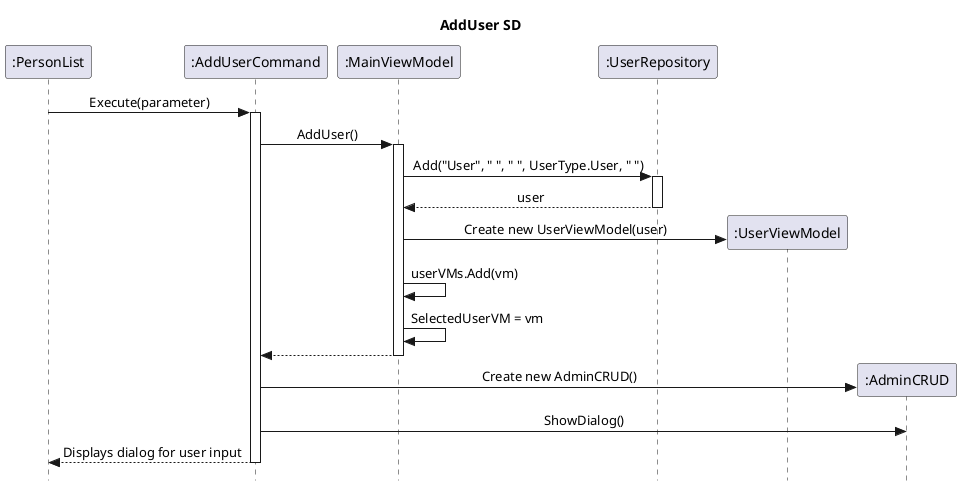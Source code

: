 @startuml AddUser
skinparam style strictuml
skinparam sequenceMessageAlign center
title AddUser SD

participant ":PersonList" as user
participant ":AddUserCommand" as AC
participant ":MainViewModel" as MVM
participant ":UserRepository" as UR
participant ":UserViewModel" as UV
participant ":AdminCRUD" as ACRUD

user -> AC ++: Execute(parameter)
    AC -> MVM ++: AddUser()
        MVM -> UR ++: Add("User", " ", " ", UserType.User, " ")
        return user
        
        MVM -> UV **: Create new UserViewModel(user)
        MVM -> MVM: userVMs.Add(vm)
        MVM -> MVM: SelectedUserVM = vm
    return 
    
    AC -> ACRUD **: Create new AdminCRUD()
    AC -> ACRUD: ShowDialog()
return Displays dialog for user input

@enduml

